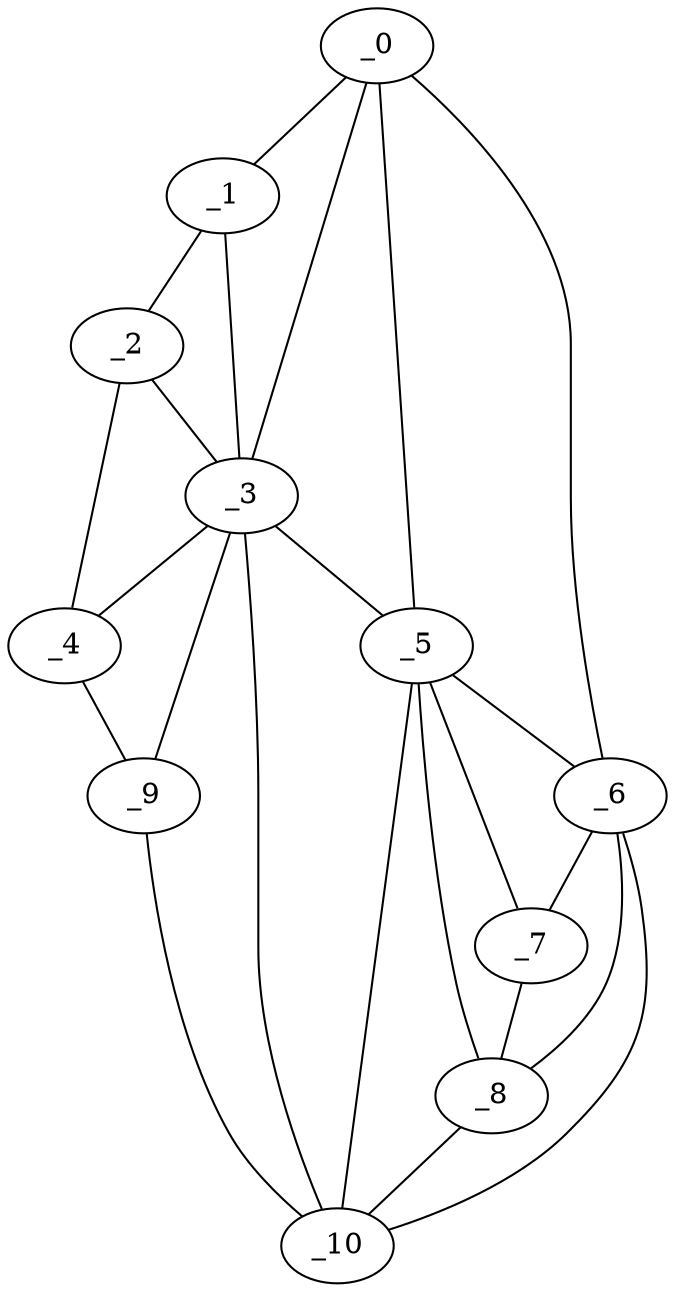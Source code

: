 graph "obj77__195.gxl" {
	_0	 [x=12,
		y=115];
	_1	 [x=13,
		y=72];
	_0 -- _1	 [valence=1];
	_3	 [x=64,
		y=58];
	_0 -- _3	 [valence=2];
	_5	 [x=98,
		y=81];
	_0 -- _5	 [valence=2];
	_6	 [x=109,
		y=125];
	_0 -- _6	 [valence=1];
	_2	 [x=23,
		y=57];
	_1 -- _2	 [valence=1];
	_1 -- _3	 [valence=2];
	_2 -- _3	 [valence=1];
	_4	 [x=67,
		y=9];
	_2 -- _4	 [valence=1];
	_3 -- _4	 [valence=2];
	_3 -- _5	 [valence=2];
	_9	 [x=115,
		y=9];
	_3 -- _9	 [valence=2];
	_10	 [x=118,
		y=66];
	_3 -- _10	 [valence=2];
	_4 -- _9	 [valence=1];
	_5 -- _6	 [valence=2];
	_7	 [x=112,
		y=77];
	_5 -- _7	 [valence=1];
	_8	 [x=114,
		y=73];
	_5 -- _8	 [valence=1];
	_5 -- _10	 [valence=2];
	_6 -- _7	 [valence=2];
	_6 -- _8	 [valence=1];
	_6 -- _10	 [valence=1];
	_7 -- _8	 [valence=2];
	_8 -- _10	 [valence=2];
	_9 -- _10	 [valence=1];
}
